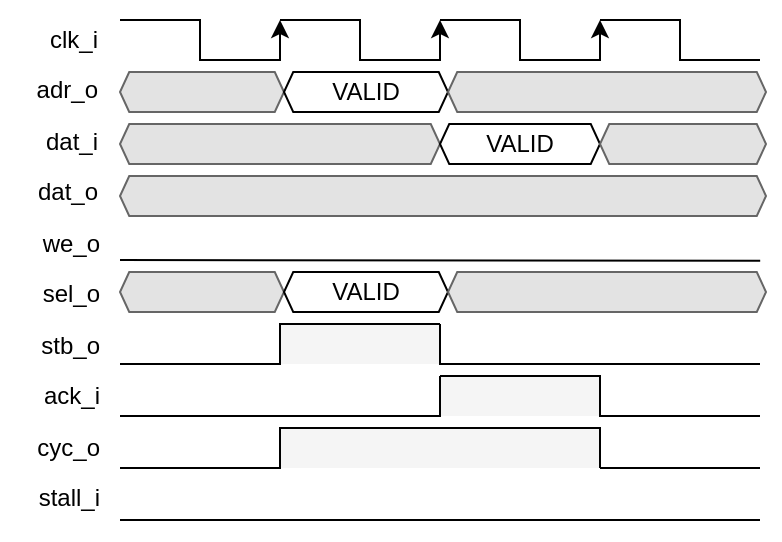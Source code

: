 <mxfile version="24.2.5" type="device">
  <diagram name="Page-1" id="Yx_swen26T5r7k2S_pAX">
    <mxGraphModel dx="545" dy="349" grid="1" gridSize="10" guides="1" tooltips="1" connect="1" arrows="1" fold="1" page="1" pageScale="1" pageWidth="827" pageHeight="1169" math="0" shadow="0">
      <root>
        <mxCell id="0" />
        <mxCell id="1" parent="0" />
        <mxCell id="f_g_cmKm8SdJph2aCt_0-59" value="" style="rounded=0;whiteSpace=wrap;html=1;strokeColor=none;" vertex="1" parent="1">
          <mxGeometry x="270" y="300" width="380" height="270" as="geometry" />
        </mxCell>
        <mxCell id="f_g_cmKm8SdJph2aCt_0-27" value="" style="group;flipH=1;" vertex="1" connectable="0" parent="1">
          <mxGeometry x="320" y="488" width="320" height="20" as="geometry" />
        </mxCell>
        <mxCell id="f_g_cmKm8SdJph2aCt_0-47" value="" style="rounded=0;whiteSpace=wrap;html=1;strokeColor=none;fillColor=#f5f5f5;fontColor=#333333;" vertex="1" parent="f_g_cmKm8SdJph2aCt_0-27">
          <mxGeometry x="160" width="80" height="20" as="geometry" />
        </mxCell>
        <mxCell id="f_g_cmKm8SdJph2aCt_0-28" value="" style="endArrow=none;html=1;rounded=0;edgeStyle=orthogonalEdgeStyle;endFill=0;" edge="1" parent="f_g_cmKm8SdJph2aCt_0-27">
          <mxGeometry width="50" height="50" relative="1" as="geometry">
            <mxPoint x="320" y="20" as="sourcePoint" />
            <mxPoint x="236" as="targetPoint" />
            <Array as="points">
              <mxPoint x="320" y="20" />
              <mxPoint x="240" y="20" />
            </Array>
          </mxGeometry>
        </mxCell>
        <mxCell id="f_g_cmKm8SdJph2aCt_0-29" value="" style="endArrow=none;html=1;rounded=0;edgeStyle=orthogonalEdgeStyle;endFill=0;" edge="1" parent="f_g_cmKm8SdJph2aCt_0-27">
          <mxGeometry width="50" height="50" relative="1" as="geometry">
            <mxPoint x="236" as="sourcePoint" />
            <mxPoint x="160" as="targetPoint" />
            <Array as="points">
              <mxPoint x="180" />
              <mxPoint x="180" />
            </Array>
          </mxGeometry>
        </mxCell>
        <mxCell id="f_g_cmKm8SdJph2aCt_0-30" value="" style="endArrow=none;html=1;rounded=0;edgeStyle=orthogonalEdgeStyle;endFill=0;" edge="1" parent="f_g_cmKm8SdJph2aCt_0-27">
          <mxGeometry width="50" height="50" relative="1" as="geometry">
            <mxPoint x="160" as="sourcePoint" />
            <mxPoint x="80" y="20" as="targetPoint" />
            <Array as="points">
              <mxPoint x="160" y="20" />
              <mxPoint x="80" y="20" />
            </Array>
          </mxGeometry>
        </mxCell>
        <mxCell id="f_g_cmKm8SdJph2aCt_0-31" value="" style="endArrow=none;html=1;rounded=0;edgeStyle=orthogonalEdgeStyle;endFill=0;" edge="1" parent="f_g_cmKm8SdJph2aCt_0-27">
          <mxGeometry width="50" height="50" relative="1" as="geometry">
            <mxPoint x="80" y="20" as="sourcePoint" />
            <mxPoint y="20" as="targetPoint" />
            <Array as="points">
              <mxPoint x="80" y="20" />
            </Array>
          </mxGeometry>
        </mxCell>
        <mxCell id="f_g_cmKm8SdJph2aCt_0-46" value="" style="rounded=0;whiteSpace=wrap;html=1;strokeColor=none;fillColor=#f5f5f5;fontColor=#333333;" vertex="1" parent="1">
          <mxGeometry x="400" y="462" width="80" height="20" as="geometry" />
        </mxCell>
        <mxCell id="f_g_cmKm8SdJph2aCt_0-13" value="" style="shape=hexagon;perimeter=hexagonPerimeter2;whiteSpace=wrap;html=1;fixedSize=1;size=4.615;fillColor=#E3E3E3;fontColor=#333333;strokeColor=#666666;" vertex="1" parent="1">
          <mxGeometry x="320" y="388" width="323" height="20" as="geometry" />
        </mxCell>
        <mxCell id="f_g_cmKm8SdJph2aCt_0-14" value="" style="group" vertex="1" connectable="0" parent="1">
          <mxGeometry x="320" y="310" width="320" height="20" as="geometry" />
        </mxCell>
        <mxCell id="f_g_cmKm8SdJph2aCt_0-2" value="" style="endArrow=classic;html=1;rounded=0;edgeStyle=orthogonalEdgeStyle;endFill=1;" edge="1" parent="f_g_cmKm8SdJph2aCt_0-14">
          <mxGeometry width="50" height="50" relative="1" as="geometry">
            <mxPoint as="sourcePoint" />
            <mxPoint x="80" as="targetPoint" />
            <Array as="points">
              <mxPoint x="40" />
              <mxPoint x="40" y="20" />
              <mxPoint x="80" y="20" />
              <mxPoint x="80" />
            </Array>
          </mxGeometry>
        </mxCell>
        <mxCell id="f_g_cmKm8SdJph2aCt_0-4" value="" style="endArrow=classic;html=1;rounded=0;edgeStyle=orthogonalEdgeStyle;endFill=1;" edge="1" parent="f_g_cmKm8SdJph2aCt_0-14">
          <mxGeometry width="50" height="50" relative="1" as="geometry">
            <mxPoint x="80" as="sourcePoint" />
            <mxPoint x="160" as="targetPoint" />
            <Array as="points">
              <mxPoint x="120" />
              <mxPoint x="120" y="20" />
              <mxPoint x="160" y="20" />
              <mxPoint x="160" />
            </Array>
          </mxGeometry>
        </mxCell>
        <mxCell id="f_g_cmKm8SdJph2aCt_0-5" value="" style="endArrow=classic;html=1;rounded=0;edgeStyle=orthogonalEdgeStyle;endFill=1;" edge="1" parent="f_g_cmKm8SdJph2aCt_0-14">
          <mxGeometry width="50" height="50" relative="1" as="geometry">
            <mxPoint x="160" as="sourcePoint" />
            <mxPoint x="240" as="targetPoint" />
            <Array as="points">
              <mxPoint x="200" />
              <mxPoint x="200" y="20" />
              <mxPoint x="240" y="20" />
              <mxPoint x="240" />
            </Array>
          </mxGeometry>
        </mxCell>
        <mxCell id="f_g_cmKm8SdJph2aCt_0-6" value="" style="endArrow=none;html=1;rounded=0;edgeStyle=orthogonalEdgeStyle;endFill=0;" edge="1" parent="f_g_cmKm8SdJph2aCt_0-14">
          <mxGeometry width="50" height="50" relative="1" as="geometry">
            <mxPoint x="240" as="sourcePoint" />
            <mxPoint x="320" y="20" as="targetPoint" />
            <Array as="points">
              <mxPoint x="280" />
              <mxPoint x="280" y="20" />
            </Array>
          </mxGeometry>
        </mxCell>
        <mxCell id="f_g_cmKm8SdJph2aCt_0-16" value="" style="endArrow=none;html=1;rounded=0;exitX=0;exitY=1;exitDx=0;exitDy=0;exitPerimeter=0;entryX=0.991;entryY=1.017;entryDx=0;entryDy=0;entryPerimeter=0;" edge="1" parent="1">
          <mxGeometry width="50" height="50" relative="1" as="geometry">
            <mxPoint x="320" y="430" as="sourcePoint" />
            <mxPoint x="640.093" y="430.34" as="targetPoint" />
          </mxGeometry>
        </mxCell>
        <mxCell id="f_g_cmKm8SdJph2aCt_0-20" value="" style="group" vertex="1" connectable="0" parent="1">
          <mxGeometry x="320" y="462" width="320" height="20" as="geometry" />
        </mxCell>
        <mxCell id="f_g_cmKm8SdJph2aCt_0-21" value="" style="endArrow=none;html=1;rounded=0;edgeStyle=orthogonalEdgeStyle;endFill=0;" edge="1" parent="f_g_cmKm8SdJph2aCt_0-20">
          <mxGeometry width="50" height="50" relative="1" as="geometry">
            <mxPoint y="20" as="sourcePoint" />
            <mxPoint x="84" as="targetPoint" />
            <Array as="points">
              <mxPoint y="20" />
              <mxPoint x="80" y="20" />
            </Array>
          </mxGeometry>
        </mxCell>
        <mxCell id="f_g_cmKm8SdJph2aCt_0-22" value="" style="endArrow=none;html=1;rounded=0;edgeStyle=orthogonalEdgeStyle;endFill=0;" edge="1" parent="f_g_cmKm8SdJph2aCt_0-20">
          <mxGeometry width="50" height="50" relative="1" as="geometry">
            <mxPoint x="84" as="sourcePoint" />
            <mxPoint x="160" as="targetPoint" />
            <Array as="points">
              <mxPoint x="140" />
              <mxPoint x="140" />
            </Array>
          </mxGeometry>
        </mxCell>
        <mxCell id="f_g_cmKm8SdJph2aCt_0-23" value="" style="endArrow=none;html=1;rounded=0;edgeStyle=orthogonalEdgeStyle;endFill=0;" edge="1" parent="f_g_cmKm8SdJph2aCt_0-20">
          <mxGeometry width="50" height="50" relative="1" as="geometry">
            <mxPoint x="160" as="sourcePoint" />
            <mxPoint x="240" y="20" as="targetPoint" />
            <Array as="points">
              <mxPoint x="160" y="20" />
              <mxPoint x="240" y="20" />
            </Array>
          </mxGeometry>
        </mxCell>
        <mxCell id="f_g_cmKm8SdJph2aCt_0-24" value="" style="endArrow=none;html=1;rounded=0;edgeStyle=orthogonalEdgeStyle;endFill=0;" edge="1" parent="f_g_cmKm8SdJph2aCt_0-20">
          <mxGeometry width="50" height="50" relative="1" as="geometry">
            <mxPoint x="240" y="20" as="sourcePoint" />
            <mxPoint x="320" y="20" as="targetPoint" />
            <Array as="points">
              <mxPoint x="240" y="20" />
            </Array>
          </mxGeometry>
        </mxCell>
        <mxCell id="f_g_cmKm8SdJph2aCt_0-32" value="" style="group" vertex="1" connectable="0" parent="1">
          <mxGeometry x="320" y="514" width="320" height="20" as="geometry" />
        </mxCell>
        <mxCell id="f_g_cmKm8SdJph2aCt_0-48" value="" style="rounded=0;whiteSpace=wrap;html=1;strokeColor=none;fillColor=#f5f5f5;fontColor=#333333;" vertex="1" parent="f_g_cmKm8SdJph2aCt_0-32">
          <mxGeometry x="80" width="160" height="20" as="geometry" />
        </mxCell>
        <mxCell id="f_g_cmKm8SdJph2aCt_0-33" value="" style="endArrow=none;html=1;rounded=0;edgeStyle=orthogonalEdgeStyle;endFill=0;" edge="1" parent="f_g_cmKm8SdJph2aCt_0-32">
          <mxGeometry width="50" height="50" relative="1" as="geometry">
            <mxPoint y="20" as="sourcePoint" />
            <mxPoint x="84" as="targetPoint" />
            <Array as="points">
              <mxPoint y="20" />
              <mxPoint x="80" y="20" />
            </Array>
          </mxGeometry>
        </mxCell>
        <mxCell id="f_g_cmKm8SdJph2aCt_0-34" value="" style="endArrow=none;html=1;rounded=0;edgeStyle=orthogonalEdgeStyle;endFill=0;" edge="1" parent="f_g_cmKm8SdJph2aCt_0-32">
          <mxGeometry width="50" height="50" relative="1" as="geometry">
            <mxPoint x="84" as="sourcePoint" />
            <mxPoint x="160" as="targetPoint" />
            <Array as="points">
              <mxPoint x="140" />
              <mxPoint x="140" />
            </Array>
          </mxGeometry>
        </mxCell>
        <mxCell id="f_g_cmKm8SdJph2aCt_0-35" value="" style="endArrow=none;html=1;rounded=0;edgeStyle=orthogonalEdgeStyle;endFill=0;" edge="1" parent="f_g_cmKm8SdJph2aCt_0-32">
          <mxGeometry width="50" height="50" relative="1" as="geometry">
            <mxPoint x="160" as="sourcePoint" />
            <mxPoint x="240" y="20" as="targetPoint" />
            <Array as="points">
              <mxPoint x="240" />
            </Array>
          </mxGeometry>
        </mxCell>
        <mxCell id="f_g_cmKm8SdJph2aCt_0-36" value="" style="endArrow=none;html=1;rounded=0;edgeStyle=orthogonalEdgeStyle;endFill=0;" edge="1" parent="f_g_cmKm8SdJph2aCt_0-32">
          <mxGeometry width="50" height="50" relative="1" as="geometry">
            <mxPoint x="240" y="20" as="sourcePoint" />
            <mxPoint x="320" y="20" as="targetPoint" />
            <Array as="points">
              <mxPoint x="240" y="20" />
            </Array>
          </mxGeometry>
        </mxCell>
        <mxCell id="f_g_cmKm8SdJph2aCt_0-38" value="" style="group" vertex="1" connectable="0" parent="1">
          <mxGeometry x="320" y="544" width="320" height="20" as="geometry" />
        </mxCell>
        <mxCell id="f_g_cmKm8SdJph2aCt_0-39" value="" style="endArrow=none;html=1;rounded=0;edgeStyle=orthogonalEdgeStyle;endFill=0;" edge="1" parent="f_g_cmKm8SdJph2aCt_0-38">
          <mxGeometry width="50" height="50" relative="1" as="geometry">
            <mxPoint y="16" as="sourcePoint" />
            <mxPoint x="84" y="16" as="targetPoint" />
            <Array as="points">
              <mxPoint y="16" />
              <mxPoint x="80" y="16" />
            </Array>
          </mxGeometry>
        </mxCell>
        <mxCell id="f_g_cmKm8SdJph2aCt_0-40" value="" style="endArrow=none;html=1;rounded=0;edgeStyle=orthogonalEdgeStyle;endFill=0;" edge="1" parent="f_g_cmKm8SdJph2aCt_0-38">
          <mxGeometry width="50" height="50" relative="1" as="geometry">
            <mxPoint x="84" y="16" as="sourcePoint" />
            <mxPoint x="160" y="16" as="targetPoint" />
            <Array as="points">
              <mxPoint x="84" y="16" />
              <mxPoint x="160" y="16" />
            </Array>
          </mxGeometry>
        </mxCell>
        <mxCell id="f_g_cmKm8SdJph2aCt_0-41" value="" style="endArrow=none;html=1;rounded=0;edgeStyle=orthogonalEdgeStyle;endFill=0;" edge="1" parent="f_g_cmKm8SdJph2aCt_0-38">
          <mxGeometry width="50" height="50" relative="1" as="geometry">
            <mxPoint x="160" y="16" as="sourcePoint" />
            <mxPoint x="240" y="16" as="targetPoint" />
            <Array as="points">
              <mxPoint x="160" y="16" />
            </Array>
          </mxGeometry>
        </mxCell>
        <mxCell id="f_g_cmKm8SdJph2aCt_0-42" value="" style="endArrow=none;html=1;rounded=0;edgeStyle=orthogonalEdgeStyle;endFill=0;" edge="1" parent="f_g_cmKm8SdJph2aCt_0-38">
          <mxGeometry width="50" height="50" relative="1" as="geometry">
            <mxPoint x="240" y="16" as="sourcePoint" />
            <mxPoint x="320" y="16" as="targetPoint" />
            <Array as="points">
              <mxPoint x="240" y="16" />
            </Array>
          </mxGeometry>
        </mxCell>
        <mxCell id="f_g_cmKm8SdJph2aCt_0-43" value="" style="group" vertex="1" connectable="0" parent="1">
          <mxGeometry x="320" y="336" width="323" height="20" as="geometry" />
        </mxCell>
        <mxCell id="f_g_cmKm8SdJph2aCt_0-7" value="" style="shape=hexagon;perimeter=hexagonPerimeter2;whiteSpace=wrap;html=1;fixedSize=1;size=4.615;fillColor=#E3E3E3;fontColor=#333333;strokeColor=#666666;" vertex="1" parent="f_g_cmKm8SdJph2aCt_0-43">
          <mxGeometry width="82" height="20" as="geometry" />
        </mxCell>
        <mxCell id="f_g_cmKm8SdJph2aCt_0-8" value="VALID" style="shape=hexagon;perimeter=hexagonPerimeter2;whiteSpace=wrap;html=1;fixedSize=1;size=4.615;" vertex="1" parent="f_g_cmKm8SdJph2aCt_0-43">
          <mxGeometry x="82" width="82" height="20" as="geometry" />
        </mxCell>
        <mxCell id="f_g_cmKm8SdJph2aCt_0-9" value="" style="shape=hexagon;perimeter=hexagonPerimeter2;whiteSpace=wrap;html=1;fixedSize=1;size=4.615;fillColor=#E3E3E3;fontColor=#333333;strokeColor=#666666;" vertex="1" parent="f_g_cmKm8SdJph2aCt_0-43">
          <mxGeometry x="164" width="159" height="20" as="geometry" />
        </mxCell>
        <mxCell id="f_g_cmKm8SdJph2aCt_0-44" value="" style="group" vertex="1" connectable="0" parent="1">
          <mxGeometry x="320" y="362" width="323" height="20" as="geometry" />
        </mxCell>
        <mxCell id="f_g_cmKm8SdJph2aCt_0-10" value="" style="shape=hexagon;perimeter=hexagonPerimeter2;whiteSpace=wrap;html=1;fixedSize=1;size=4.615;fillColor=#E3E3E3;fontColor=#333333;strokeColor=#666666;" vertex="1" parent="f_g_cmKm8SdJph2aCt_0-44">
          <mxGeometry width="160" height="20" as="geometry" />
        </mxCell>
        <mxCell id="f_g_cmKm8SdJph2aCt_0-11" value="VALID" style="shape=hexagon;perimeter=hexagonPerimeter2;whiteSpace=wrap;html=1;fixedSize=1;size=4.615;" vertex="1" parent="f_g_cmKm8SdJph2aCt_0-44">
          <mxGeometry x="160" width="80" height="20" as="geometry" />
        </mxCell>
        <mxCell id="f_g_cmKm8SdJph2aCt_0-12" value="" style="shape=hexagon;perimeter=hexagonPerimeter2;whiteSpace=wrap;html=1;fixedSize=1;size=4.615;fillColor=#E3E3E3;fontColor=#333333;strokeColor=#666666;" vertex="1" parent="f_g_cmKm8SdJph2aCt_0-44">
          <mxGeometry x="240" width="83" height="20" as="geometry" />
        </mxCell>
        <mxCell id="f_g_cmKm8SdJph2aCt_0-45" value="" style="group" vertex="1" connectable="0" parent="1">
          <mxGeometry x="320" y="436" width="323" height="20" as="geometry" />
        </mxCell>
        <mxCell id="f_g_cmKm8SdJph2aCt_0-17" value="" style="shape=hexagon;perimeter=hexagonPerimeter2;whiteSpace=wrap;html=1;fixedSize=1;size=4.615;fillColor=#E3E3E3;fontColor=#333333;strokeColor=#666666;" vertex="1" parent="f_g_cmKm8SdJph2aCt_0-45">
          <mxGeometry width="82" height="20" as="geometry" />
        </mxCell>
        <mxCell id="f_g_cmKm8SdJph2aCt_0-18" value="VALID" style="shape=hexagon;perimeter=hexagonPerimeter2;whiteSpace=wrap;html=1;fixedSize=1;size=4.615;" vertex="1" parent="f_g_cmKm8SdJph2aCt_0-45">
          <mxGeometry x="82" width="82" height="20" as="geometry" />
        </mxCell>
        <mxCell id="f_g_cmKm8SdJph2aCt_0-19" value="" style="shape=hexagon;perimeter=hexagonPerimeter2;whiteSpace=wrap;html=1;fixedSize=1;size=4.615;fillColor=#E3E3E3;fontColor=#333333;strokeColor=#666666;" vertex="1" parent="f_g_cmKm8SdJph2aCt_0-45">
          <mxGeometry x="164" width="159" height="20" as="geometry" />
        </mxCell>
        <mxCell id="f_g_cmKm8SdJph2aCt_0-49" value="clk_i" style="text;html=1;align=right;verticalAlign=middle;resizable=0;points=[];autosize=1;strokeColor=none;fillColor=none;" vertex="1" parent="1">
          <mxGeometry x="260" y="305" width="50" height="30" as="geometry" />
        </mxCell>
        <mxCell id="f_g_cmKm8SdJph2aCt_0-50" value="adr_o" style="text;html=1;align=right;verticalAlign=middle;resizable=0;points=[];autosize=1;strokeColor=none;fillColor=none;" vertex="1" parent="1">
          <mxGeometry x="260" y="330" width="50" height="30" as="geometry" />
        </mxCell>
        <mxCell id="f_g_cmKm8SdJph2aCt_0-51" value="dat_i" style="text;html=1;align=right;verticalAlign=middle;resizable=0;points=[];autosize=1;strokeColor=none;fillColor=none;" vertex="1" parent="1">
          <mxGeometry x="260" y="356" width="50" height="30" as="geometry" />
        </mxCell>
        <mxCell id="f_g_cmKm8SdJph2aCt_0-52" value="dat_o" style="text;html=1;align=right;verticalAlign=middle;resizable=0;points=[];autosize=1;strokeColor=none;fillColor=none;" vertex="1" parent="1">
          <mxGeometry x="260" y="381" width="50" height="30" as="geometry" />
        </mxCell>
        <mxCell id="f_g_cmKm8SdJph2aCt_0-53" value="we_o" style="text;html=1;align=right;verticalAlign=middle;resizable=0;points=[];autosize=1;strokeColor=none;fillColor=none;" vertex="1" parent="1">
          <mxGeometry x="261" y="407" width="50" height="30" as="geometry" />
        </mxCell>
        <mxCell id="f_g_cmKm8SdJph2aCt_0-54" value="sel_o" style="text;html=1;align=right;verticalAlign=middle;resizable=0;points=[];autosize=1;strokeColor=none;fillColor=none;" vertex="1" parent="1">
          <mxGeometry x="261" y="432" width="50" height="30" as="geometry" />
        </mxCell>
        <mxCell id="f_g_cmKm8SdJph2aCt_0-55" value="stb_o" style="text;html=1;align=right;verticalAlign=middle;resizable=0;points=[];autosize=1;strokeColor=none;fillColor=none;" vertex="1" parent="1">
          <mxGeometry x="261" y="458" width="50" height="30" as="geometry" />
        </mxCell>
        <mxCell id="f_g_cmKm8SdJph2aCt_0-56" value="ack_i" style="text;html=1;align=right;verticalAlign=middle;resizable=0;points=[];autosize=1;strokeColor=none;fillColor=none;" vertex="1" parent="1">
          <mxGeometry x="261" y="483" width="50" height="30" as="geometry" />
        </mxCell>
        <mxCell id="f_g_cmKm8SdJph2aCt_0-57" value="cyc_o" style="text;html=1;align=right;verticalAlign=middle;resizable=0;points=[];autosize=1;strokeColor=none;fillColor=none;" vertex="1" parent="1">
          <mxGeometry x="261" y="509" width="50" height="30" as="geometry" />
        </mxCell>
        <mxCell id="f_g_cmKm8SdJph2aCt_0-58" value="stall_i" style="text;html=1;align=right;verticalAlign=middle;resizable=0;points=[];autosize=1;strokeColor=none;fillColor=none;" vertex="1" parent="1">
          <mxGeometry x="261" y="534" width="50" height="30" as="geometry" />
        </mxCell>
      </root>
    </mxGraphModel>
  </diagram>
</mxfile>
